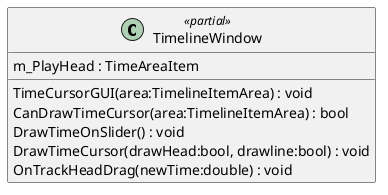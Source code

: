 @startuml
class TimelineWindow <<partial>> {
    m_PlayHead : TimeAreaItem
    TimeCursorGUI(area:TimelineItemArea) : void
    CanDrawTimeCursor(area:TimelineItemArea) : bool
    DrawTimeOnSlider() : void
    DrawTimeCursor(drawHead:bool, drawline:bool) : void
    OnTrackHeadDrag(newTime:double) : void
}
@enduml
